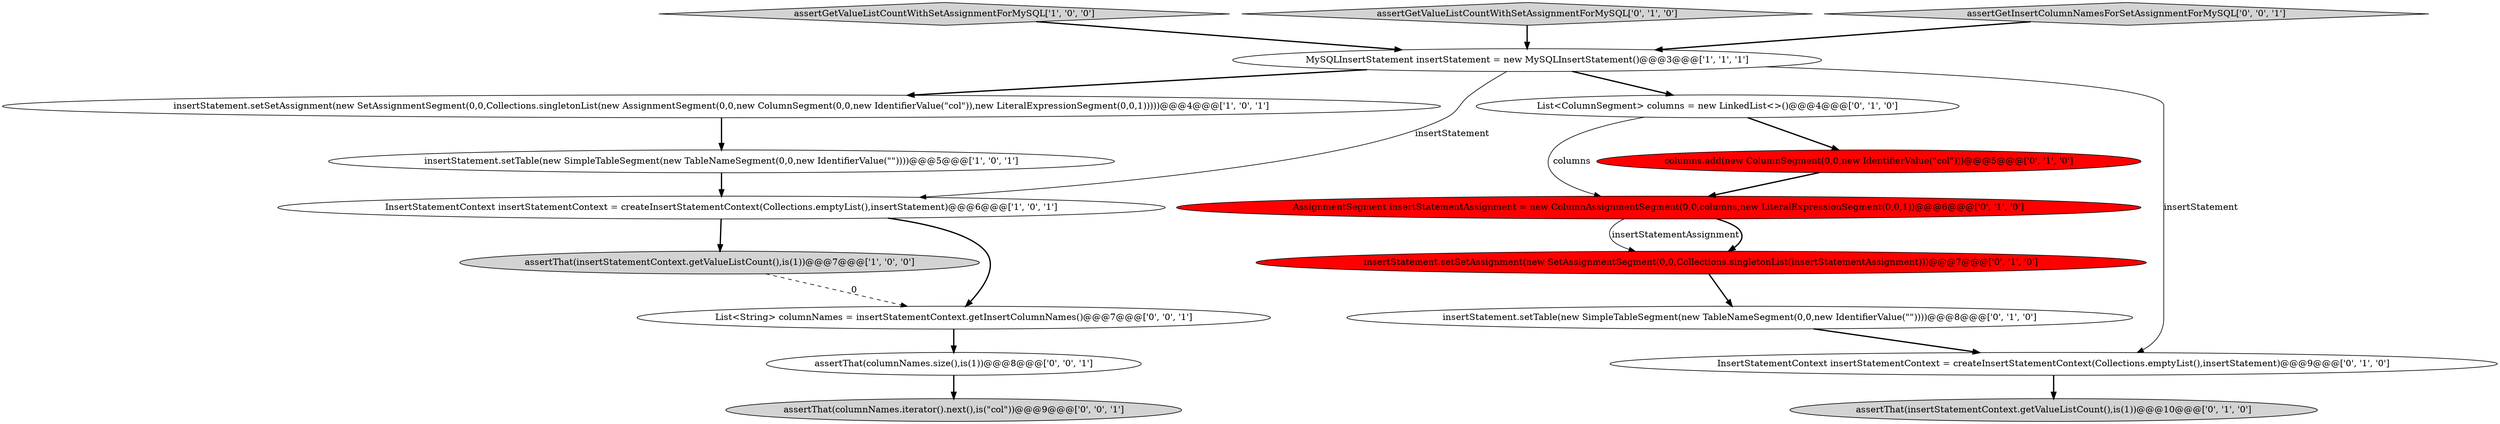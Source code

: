 digraph {
5 [style = filled, label = "assertGetValueListCountWithSetAssignmentForMySQL['1', '0', '0']", fillcolor = lightgray, shape = diamond image = "AAA0AAABBB1BBB"];
2 [style = filled, label = "insertStatement.setSetAssignment(new SetAssignmentSegment(0,0,Collections.singletonList(new AssignmentSegment(0,0,new ColumnSegment(0,0,new IdentifierValue(\"col\")),new LiteralExpressionSegment(0,0,1)))))@@@4@@@['1', '0', '1']", fillcolor = white, shape = ellipse image = "AAA0AAABBB1BBB"];
4 [style = filled, label = "InsertStatementContext insertStatementContext = createInsertStatementContext(Collections.emptyList(),insertStatement)@@@6@@@['1', '0', '1']", fillcolor = white, shape = ellipse image = "AAA0AAABBB1BBB"];
10 [style = filled, label = "insertStatement.setTable(new SimpleTableSegment(new TableNameSegment(0,0,new IdentifierValue(\"\"))))@@@8@@@['0', '1', '0']", fillcolor = white, shape = ellipse image = "AAA0AAABBB2BBB"];
13 [style = filled, label = "assertGetValueListCountWithSetAssignmentForMySQL['0', '1', '0']", fillcolor = lightgray, shape = diamond image = "AAA0AAABBB2BBB"];
6 [style = filled, label = "assertThat(insertStatementContext.getValueListCount(),is(1))@@@10@@@['0', '1', '0']", fillcolor = lightgray, shape = ellipse image = "AAA0AAABBB2BBB"];
14 [style = filled, label = "assertGetInsertColumnNamesForSetAssignmentForMySQL['0', '0', '1']", fillcolor = lightgray, shape = diamond image = "AAA0AAABBB3BBB"];
9 [style = filled, label = "AssignmentSegment insertStatementAssignment = new ColumnAssignmentSegment(0,0,columns,new LiteralExpressionSegment(0,0,1))@@@6@@@['0', '1', '0']", fillcolor = red, shape = ellipse image = "AAA1AAABBB2BBB"];
1 [style = filled, label = "assertThat(insertStatementContext.getValueListCount(),is(1))@@@7@@@['1', '0', '0']", fillcolor = lightgray, shape = ellipse image = "AAA0AAABBB1BBB"];
3 [style = filled, label = "insertStatement.setTable(new SimpleTableSegment(new TableNameSegment(0,0,new IdentifierValue(\"\"))))@@@5@@@['1', '0', '1']", fillcolor = white, shape = ellipse image = "AAA0AAABBB1BBB"];
0 [style = filled, label = "MySQLInsertStatement insertStatement = new MySQLInsertStatement()@@@3@@@['1', '1', '1']", fillcolor = white, shape = ellipse image = "AAA0AAABBB1BBB"];
15 [style = filled, label = "List<String> columnNames = insertStatementContext.getInsertColumnNames()@@@7@@@['0', '0', '1']", fillcolor = white, shape = ellipse image = "AAA0AAABBB3BBB"];
8 [style = filled, label = "columns.add(new ColumnSegment(0,0,new IdentifierValue(\"col\")))@@@5@@@['0', '1', '0']", fillcolor = red, shape = ellipse image = "AAA1AAABBB2BBB"];
12 [style = filled, label = "insertStatement.setSetAssignment(new SetAssignmentSegment(0,0,Collections.singletonList(insertStatementAssignment)))@@@7@@@['0', '1', '0']", fillcolor = red, shape = ellipse image = "AAA1AAABBB2BBB"];
17 [style = filled, label = "assertThat(columnNames.iterator().next(),is(\"col\"))@@@9@@@['0', '0', '1']", fillcolor = lightgray, shape = ellipse image = "AAA0AAABBB3BBB"];
16 [style = filled, label = "assertThat(columnNames.size(),is(1))@@@8@@@['0', '0', '1']", fillcolor = white, shape = ellipse image = "AAA0AAABBB3BBB"];
11 [style = filled, label = "List<ColumnSegment> columns = new LinkedList<>()@@@4@@@['0', '1', '0']", fillcolor = white, shape = ellipse image = "AAA0AAABBB2BBB"];
7 [style = filled, label = "InsertStatementContext insertStatementContext = createInsertStatementContext(Collections.emptyList(),insertStatement)@@@9@@@['0', '1', '0']", fillcolor = white, shape = ellipse image = "AAA0AAABBB2BBB"];
1->15 [style = dashed, label="0"];
2->3 [style = bold, label=""];
11->9 [style = solid, label="columns"];
0->2 [style = bold, label=""];
4->15 [style = bold, label=""];
0->11 [style = bold, label=""];
16->17 [style = bold, label=""];
15->16 [style = bold, label=""];
3->4 [style = bold, label=""];
10->7 [style = bold, label=""];
0->7 [style = solid, label="insertStatement"];
12->10 [style = bold, label=""];
0->4 [style = solid, label="insertStatement"];
14->0 [style = bold, label=""];
5->0 [style = bold, label=""];
7->6 [style = bold, label=""];
8->9 [style = bold, label=""];
9->12 [style = solid, label="insertStatementAssignment"];
11->8 [style = bold, label=""];
4->1 [style = bold, label=""];
9->12 [style = bold, label=""];
13->0 [style = bold, label=""];
}
